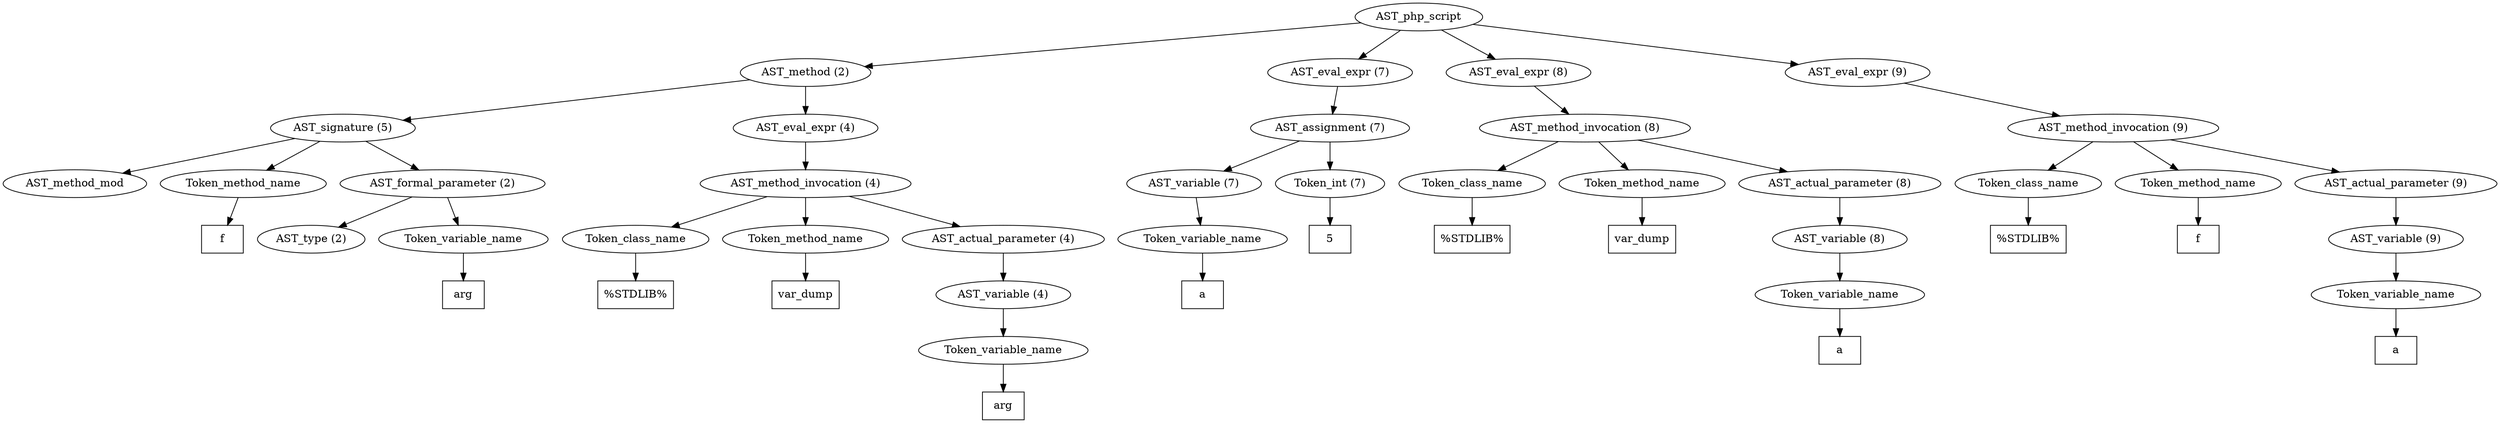 /*
 * AST in dot format generated by phc -- the PHP compiler
 */

digraph AST {
node_0 [label="AST_php_script"];
node_1 [label="AST_method (2)"];
node_2 [label="AST_signature (5)"];
node_3 [label="AST_method_mod"];
node_4 [label="Token_method_name"];
node_5 [label="f", shape=box]
node_4 -> node_5;
node_6 [label="AST_formal_parameter (2)"];
node_7 [label="AST_type (2)"];
node_8 [label="Token_variable_name"];
node_9 [label="arg", shape=box]
node_8 -> node_9;
node_6 -> node_8;
node_6 -> node_7;
node_2 -> node_6;
node_2 -> node_4;
node_2 -> node_3;
node_10 [label="AST_eval_expr (4)"];
node_11 [label="AST_method_invocation (4)"];
node_12 [label="Token_class_name"];
node_13 [label="%STDLIB%", shape=box]
node_12 -> node_13;
node_14 [label="Token_method_name"];
node_15 [label="var_dump", shape=box]
node_14 -> node_15;
node_16 [label="AST_actual_parameter (4)"];
node_17 [label="AST_variable (4)"];
node_18 [label="Token_variable_name"];
node_19 [label="arg", shape=box]
node_18 -> node_19;
node_17 -> node_18;
node_16 -> node_17;
node_11 -> node_16;
node_11 -> node_14;
node_11 -> node_12;
node_10 -> node_11;
node_1 -> node_10;
node_1 -> node_2;
node_20 [label="AST_eval_expr (7)"];
node_21 [label="AST_assignment (7)"];
node_22 [label="AST_variable (7)"];
node_23 [label="Token_variable_name"];
node_24 [label="a", shape=box]
node_23 -> node_24;
node_22 -> node_23;
node_25 [label="Token_int (7)"];
node_26 [label="5", shape=box]
node_25 -> node_26;
node_21 -> node_25;
node_21 -> node_22;
node_20 -> node_21;
node_27 [label="AST_eval_expr (8)"];
node_28 [label="AST_method_invocation (8)"];
node_29 [label="Token_class_name"];
node_30 [label="%STDLIB%", shape=box]
node_29 -> node_30;
node_31 [label="Token_method_name"];
node_32 [label="var_dump", shape=box]
node_31 -> node_32;
node_33 [label="AST_actual_parameter (8)"];
node_34 [label="AST_variable (8)"];
node_35 [label="Token_variable_name"];
node_36 [label="a", shape=box]
node_35 -> node_36;
node_34 -> node_35;
node_33 -> node_34;
node_28 -> node_33;
node_28 -> node_31;
node_28 -> node_29;
node_27 -> node_28;
node_37 [label="AST_eval_expr (9)"];
node_38 [label="AST_method_invocation (9)"];
node_39 [label="Token_class_name"];
node_40 [label="%STDLIB%", shape=box]
node_39 -> node_40;
node_41 [label="Token_method_name"];
node_42 [label="f", shape=box]
node_41 -> node_42;
node_43 [label="AST_actual_parameter (9)"];
node_44 [label="AST_variable (9)"];
node_45 [label="Token_variable_name"];
node_46 [label="a", shape=box]
node_45 -> node_46;
node_44 -> node_45;
node_43 -> node_44;
node_38 -> node_43;
node_38 -> node_41;
node_38 -> node_39;
node_37 -> node_38;
node_0 -> node_37;
node_0 -> node_27;
node_0 -> node_20;
node_0 -> node_1;
}
